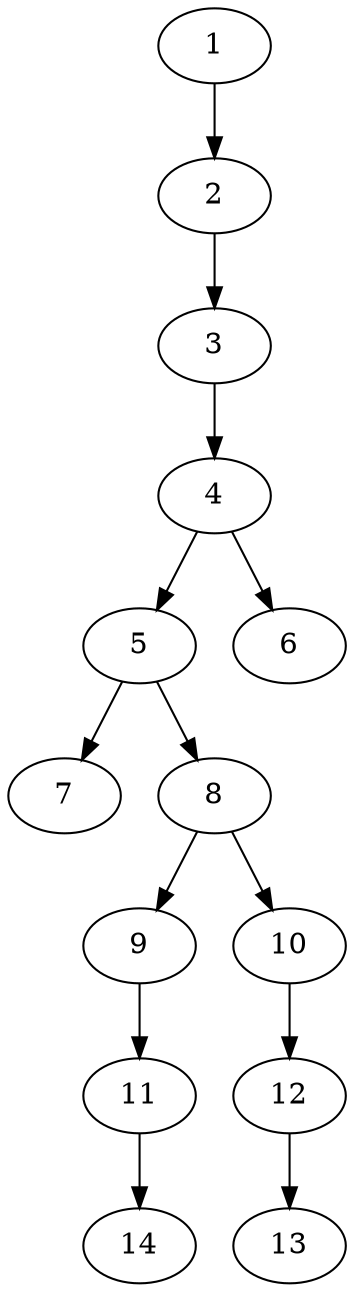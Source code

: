 // DAG (tier=1-easy, mode=data, n=14, ccr=0.324, fat=0.373, density=0.394, regular=0.621, jump=0.008, mindata=1048576, maxdata=8388608)
// DAG automatically generated by daggen at Sun Aug 24 16:33:32 2025
// /home/ermia/Project/Environments/daggen/bin/daggen --dot --ccr 0.324 --fat 0.373 --regular 0.621 --density 0.394 --jump 0.008 --mindata 1048576 --maxdata 8388608 -n 14 
digraph G {
  1 [size="127143806686635632", alpha="0.07", expect_size="63571903343317816"]
  1 -> 2 [size ="57758720196608"]
  2 [size="11565879843923092", alpha="0.01", expect_size="5782939921961546"]
  2 -> 3 [size ="350612147404800"]
  3 [size="9830710580359462912", alpha="0.18", expect_size="4915355290179731456"]
  3 -> 4 [size ="36712440922112"]
  4 [size="108587041628142698496", alpha="0.17", expect_size="54293520814071349248"]
  4 -> 5 [size ="182085482446848"]
  4 -> 6 [size ="182085482446848"]
  5 [size="350955926742283136", alpha="0.18", expect_size="175477963371141568"]
  5 -> 7 [size ="218358855237632"]
  5 -> 8 [size ="218358855237632"]
  6 [size="621432297914142", alpha="0.04", expect_size="310716148957071"]
  7 [size="1316916019272274176", alpha="0.11", expect_size="658458009636137088"]
  8 [size="152252769117741184", alpha="0.13", expect_size="76126384558870592"]
  8 -> 9 [size ="143707936391168"]
  8 -> 10 [size ="143707936391168"]
  9 [size="398967773909656", alpha="0.16", expect_size="199483886954828"]
  9 -> 11 [size ="18473862299648"]
  10 [size="14157017881340600", alpha="0.17", expect_size="7078508940670300"]
  10 -> 12 [size ="298176795901952"]
  11 [size="1494903754110845696", alpha="0.10", expect_size="747451877055422848"]
  11 -> 14 [size ="560890256556032"]
  12 [size="2785223610703282176", alpha="0.12", expect_size="1392611805351641088"]
  12 -> 13 [size ="15836651716608"]
  13 [size="191869031841781696", alpha="0.14", expect_size="95934515920890848"]
  14 [size="631065099493856384", alpha="0.12", expect_size="315532549746928192"]
}